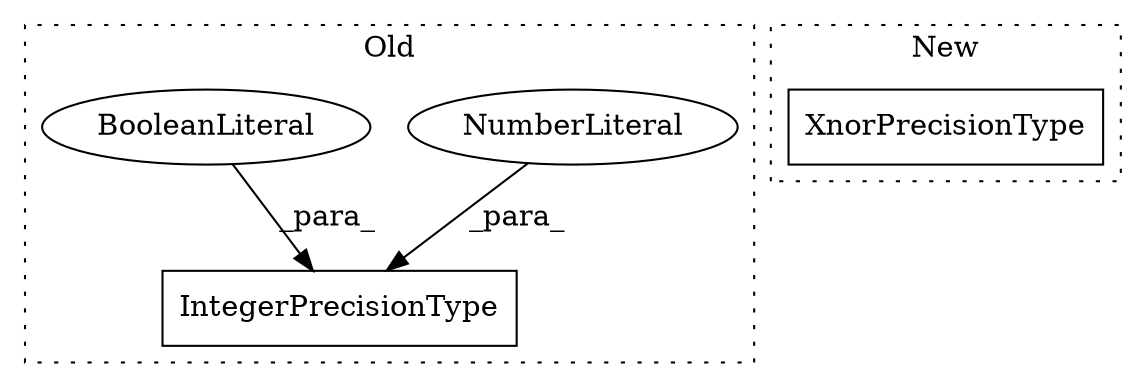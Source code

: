 digraph G {
subgraph cluster0 {
1 [label="IntegerPrecisionType" a="32" s="806,834" l="21,1" shape="box"];
3 [label="NumberLiteral" a="34" s="827" l="1" shape="ellipse"];
4 [label="BooleanLiteral" a="9" s="829" l="5" shape="ellipse"];
label = "Old";
style="dotted";
}
subgraph cluster1 {
2 [label="XnorPrecisionType" a="32" s="922" l="19" shape="box"];
label = "New";
style="dotted";
}
3 -> 1 [label="_para_"];
4 -> 1 [label="_para_"];
}